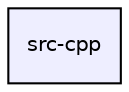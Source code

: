 digraph "src-cpp" {
  compound=true
  node [ fontsize="10", fontname="Helvetica"];
  edge [ labelfontsize="10", labelfontname="Helvetica"];
  dir_b60aae235eacf49413d63ea05b937558 [shape=box, label="src-cpp", style="filled", fillcolor="#eeeeff", pencolor="black", URL="dir_b60aae235eacf49413d63ea05b937558.html"];
}
